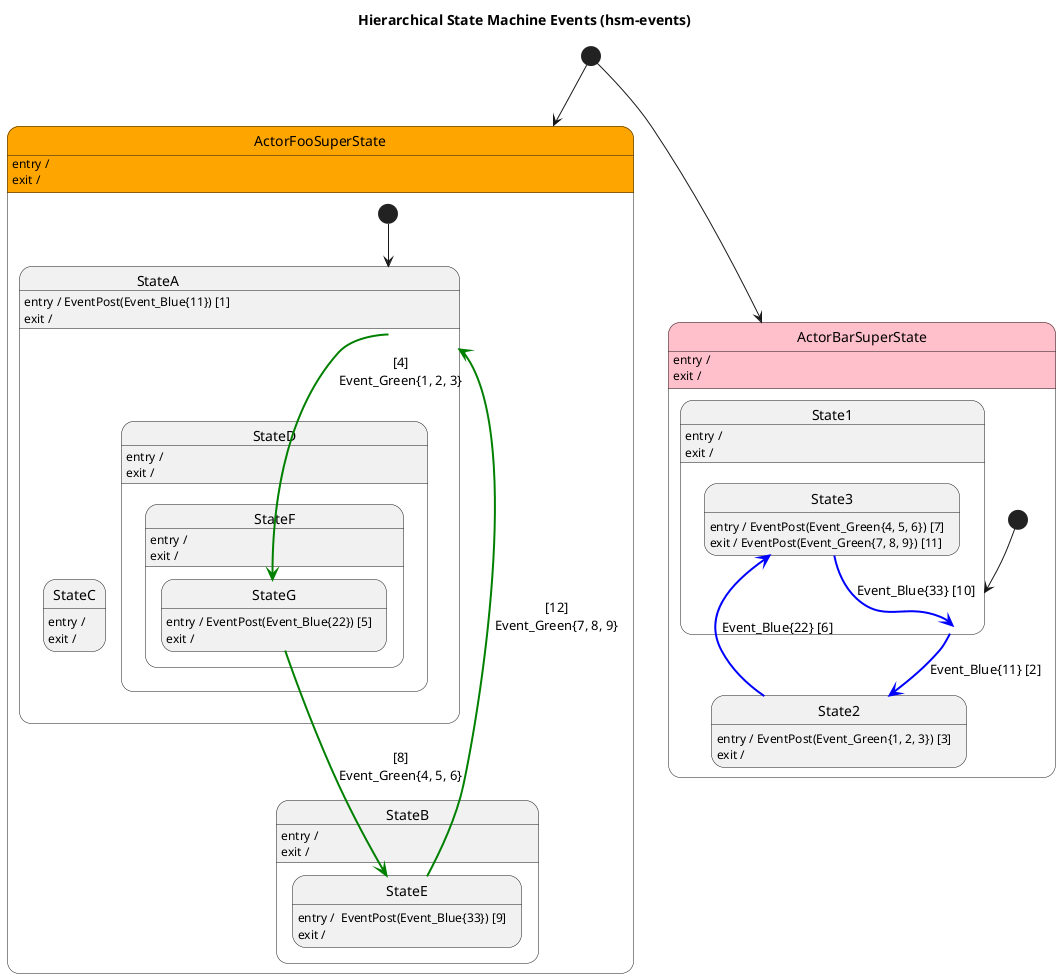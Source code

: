 @startuml hsm-events
/' hide empty description '/
title Hierarchical State Machine Events (hsm-events)

[*] --> ActorFooSuperState
[*] --> ActorBarSuperState

state ActorFooSuperState #orange {
  ActorFooSuperState : entry /
  ActorFooSuperState : exit /

  state StateA {
    StateA : entry / EventPost(Event_Blue{11}) [1]
    StateA : exit /


    state StateC {
      StateC : entry /
      StateC : exit /
    }

    state StateD {
      StateD : entry /
      StateD : exit /

      state StateF {
        StateF : entry /
        StateF : exit /

        state StateG {
          StateG : entry / EventPost(Event_Blue{22}) [5]
          StateG : exit /
        }
      }
    }
  }

  state StateB {
    StateB : entry /
    StateB : exit /

    state StateE {
      StateE : entry /  EventPost(Event_Blue{33}) [9]
      StateE : exit /
    }
  }

  [*] --> StateA
  StateA -[#green,bold]-> StateG : [4]\nEvent_Green{1, 2, 3}
  StateG -[#green,bold]-> StateE : [8]\nEvent_Green{4, 5, 6}
  StateE -[#green,bold]-> StateA : [12]\nEvent_Green{7, 8, 9}
}


state ActorBarSuperState #pink {
  ActorBarSuperState : entry /
  ActorBarSuperState : exit /

  state State1 {
    State1 : entry /
    State1 : exit /

    state State3 {
      State3 : entry / EventPost(Event_Green{4, 5, 6}) [7]
      State3 : exit / EventPost(Event_Green{7, 8, 9}) [11]
    }
  }

  state State2 {
    State2 : entry / EventPost(Event_Green{1, 2, 3}) [3]
    State2 : exit /

  }

  [*] --> State1
  State1 -[#blue,bold]-> State2 : Event_Blue{11} [2]
  State2 -[#blue,bold]-> State3 : Event_Blue{22} [6]
  State3 -[#blue,bold]-> State1 : Event_Blue{33} [10]
}

@enduml

